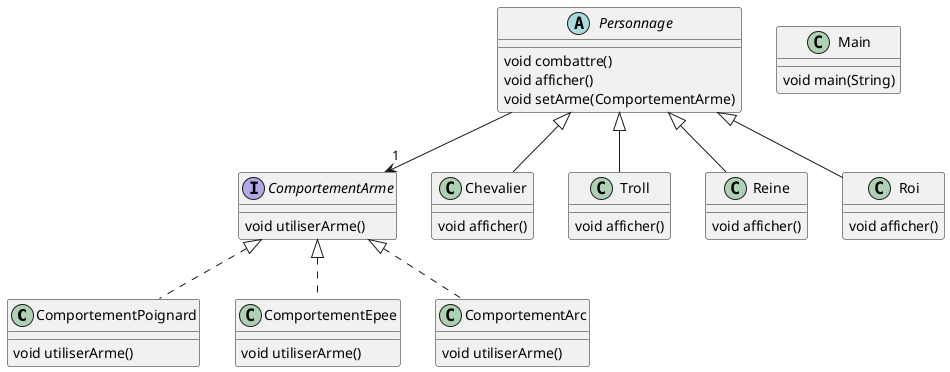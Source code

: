 @startuml

' definitions
' -----------

' package "comportements.impl"
class ComportementPoignard
class ComportementEpee
class ComportementArc
' end package

' package "comportements"
interface ComportementArme
' end package

' package "appli"
abstract Personnage
class Chevalier
class Troll
class Main
class Reine
class Roi
' end package

' content
' -------

' Troll:
Personnage <|-- Troll
Troll : void afficher()

' Personnage:
Personnage --> "1" ComportementArme
Personnage : void combattre()
Personnage : void afficher()
Personnage : void setArme(ComportementArme)

' ComportementPoignard:
ComportementArme <|.. ComportementPoignard
ComportementPoignard : void utiliserArme()

' Reine:
Personnage <|-- Reine
Reine : void afficher()

' Chevalier:
Personnage <|-- Chevalier
Chevalier : void afficher()

' Main:
Main : void main(String)

' Roi:
Personnage <|-- Roi
Roi : void afficher()

' ComportementArme:
ComportementArme : void utiliserArme()

' ComportementEpee:
ComportementArme <|.. ComportementEpee
ComportementEpee : void utiliserArme()

' ComportementArc:
ComportementArme <|.. ComportementArc
ComportementArc : void utiliserArme()

@enduml
